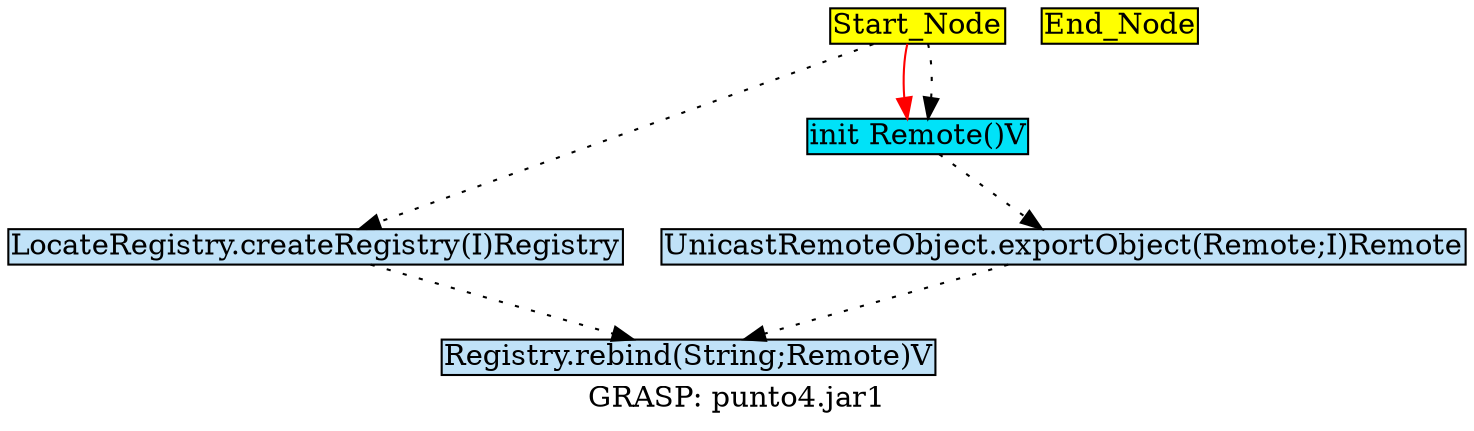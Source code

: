 digraph G {
	graph[label="GRASP: punto4.jar1"];	node[style=filled,fillcolor ="white",shape=box,margin=0.02,width=0,height=0];
	"Start_Node"[fillcolor ="yellow",style="filled" ];
	"UnicastRemoteObject.exportObject(Remote;I)Remote"[fillcolor ="#c0e2f8",style="filled" ];
	"LocateRegistry.createRegistry(I)Registry"[fillcolor ="#c0e2f8",style="filled" ];
	"Start_Node"[fillcolor ="yellow",style="filled" ];
	"End_Node"[fillcolor ="yellow",style="filled" ];
	"init Remote()V"[fillcolor ="#00e2f8",style="filled" ];
	"Registry.rebind(String;Remote)V"[fillcolor ="#c0e2f8",style="filled" ];
	"UnicastRemoteObject.exportObject(Remote;I)Remote" -> "Registry.rebind(String;Remote)V"[color="black",style=dotted];
	"LocateRegistry.createRegistry(I)Registry" -> "Registry.rebind(String;Remote)V"[color="black",style=dotted];
	"Start_Node" -> "init Remote()V"[color="red",style=solid];
	"Start_Node" -> "init Remote()V"[color="black",style=dotted];
	"Start_Node" -> "LocateRegistry.createRegistry(I)Registry"[color="black",style=dotted];
	"init Remote()V" -> "UnicastRemoteObject.exportObject(Remote;I)Remote"[color="black",style=dotted];
}
